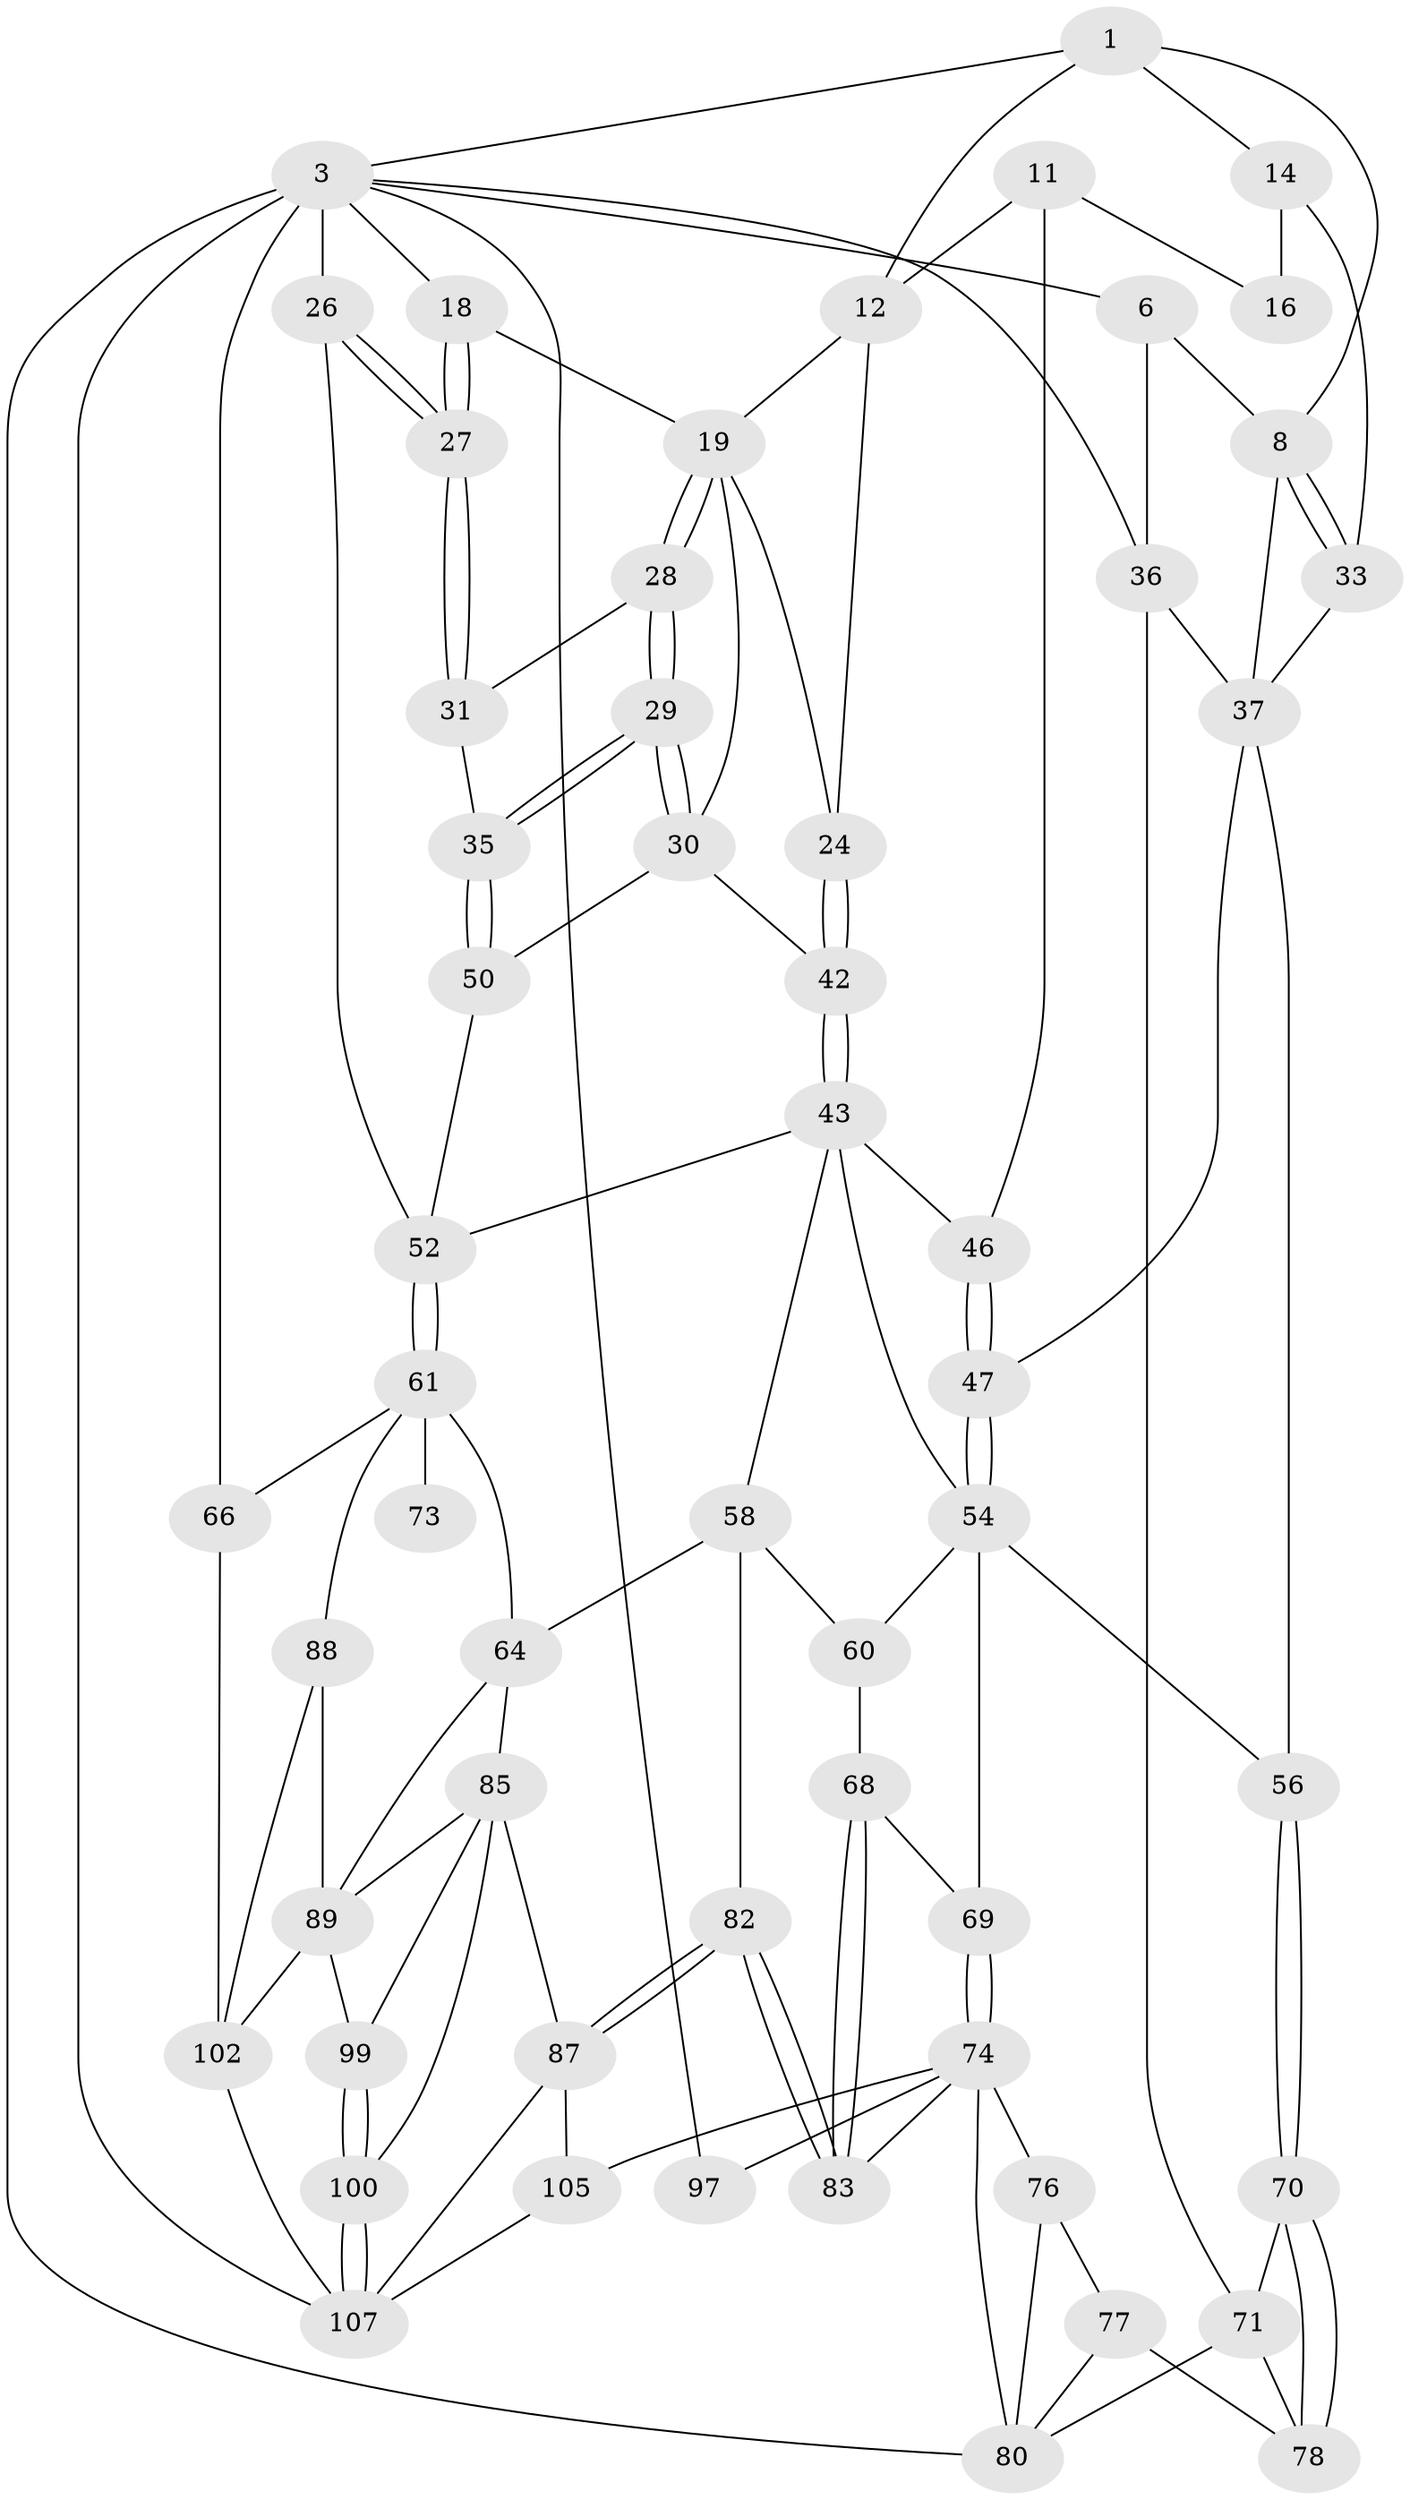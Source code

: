 // original degree distribution, {4: 0.22321428571428573, 5: 0.5267857142857143, 6: 0.22321428571428573, 3: 0.026785714285714284}
// Generated by graph-tools (version 1.1) at 2025/16/03/09/25 04:16:57]
// undirected, 56 vertices, 123 edges
graph export_dot {
graph [start="1"]
  node [color=gray90,style=filled];
  1 [pos="+0.1725621270408971+0",super="+2+7"];
  3 [pos="+0.9487925864247129+0",super="+4"];
  6 [pos="+0+0",super="+10"];
  8 [pos="+0.23052825015096925+0.12068197331122812",super="+9"];
  11 [pos="+0.5067061152813237+0.06990074445944507",super="+15"];
  12 [pos="+0.5833497679788171+0.0009000546043057098",super="+13+21"];
  14 [pos="+0.3857015660197727+0.10881959550777735",super="+17"];
  16 [pos="+0.4069823650956333+0.22818971382026468"];
  18 [pos="+0.903885929560888+0.16186219875597285"];
  19 [pos="+0.7695533357654895+0.1255839279931464",super="+20"];
  24 [pos="+0.5743267920586527+0.2824774249228104"];
  26 [pos="+1+0.3096976015323136"];
  27 [pos="+1+0.2654716985855849"];
  28 [pos="+0.7705302626667405+0.1288322702796778"];
  29 [pos="+0.7572010182180372+0.31023388152578907"];
  30 [pos="+0.6932626664227447+0.2591743328647752",super="+48"];
  31 [pos="+0.9055753031186794+0.2502009114719616",super="+32"];
  33 [pos="+0.2658370877972644+0.2373304994015265"];
  35 [pos="+0.7650323482791549+0.32185236260734285"];
  36 [pos="+0+0.30340031203093565",super="+39"];
  37 [pos="+0.1256773983574075+0.3224420173638234",super="+38+41"];
  42 [pos="+0.5536772554666107+0.3687142122812841"];
  43 [pos="+0.5444988807261697+0.3843807014919403",super="+44"];
  46 [pos="+0.47182261955176347+0.37625182735718987"];
  47 [pos="+0.23882299025442955+0.36746851772412803"];
  50 [pos="+0.7674111862623216+0.33772910254814237"];
  52 [pos="+0.8309154626818271+0.4515968640175909",super="+53"];
  54 [pos="+0.22114699965814924+0.4686276897416112",super="+57+55"];
  56 [pos="+0.16210431674254516+0.5002469989644243"];
  58 [pos="+0.5779398399734309+0.5645811030853943",super="+59"];
  60 [pos="+0.40145089347376206+0.5915728950313919"];
  61 [pos="+0.8287491660458636+0.45938823999396466",super="+67+62"];
  64 [pos="+0.7427820511268716+0.5720107758589312",super="+65"];
  66 [pos="+1+0.7262525114556396",super="+106"];
  68 [pos="+0.38576051385053217+0.6150035934078099"];
  69 [pos="+0.23971662397266863+0.6641891584928975"];
  70 [pos="+0.08079997880629398+0.5785226426586346"];
  71 [pos="+0+0.3644368932251717",super="+79"];
  73 [pos="+1+0.7167195206722771"];
  74 [pos="+0.2378877044184716+0.6715003700689148",super="+95+75"];
  76 [pos="+0.09017288585905295+0.6664142780815325"];
  77 [pos="+0.06295862486554843+0.6339151060450541"];
  78 [pos="+0.05845470886686313+0.6233683890049566"];
  80 [pos="+0+0.9324030612388422",super="+91"];
  82 [pos="+0.4605717427232503+0.7760351349262826"];
  83 [pos="+0.3846800057087891+0.7319313164688155"];
  85 [pos="+0.61040801417403+0.7158995491150002",super="+86+92"];
  87 [pos="+0.4665040020971628+0.7860814203770183",super="+104"];
  88 [pos="+0.8434909587789986+0.7685521593234725",super="+101"];
  89 [pos="+0.7907478254734498+0.747153238501706",super="+90+98"];
  97 [pos="+0.1501537135892441+0.8319339319331519"];
  99 [pos="+0.7101311459087948+0.8255234890787764"];
  100 [pos="+0.5882049175576876+0.8338244659769118"];
  102 [pos="+0.7369314539231275+0.8547835577515853",super="+108"];
  105 [pos="+0.3215373120244244+0.9506746236859008"];
  107 [pos="+0.5966970707201791+1",super="+109"];
  1 -- 3;
  1 -- 12;
  1 -- 8;
  1 -- 14;
  3 -- 18;
  3 -- 97;
  3 -- 66 [weight=3];
  3 -- 36;
  3 -- 6;
  3 -- 107;
  3 -- 80;
  3 -- 26;
  6 -- 8;
  6 -- 36;
  8 -- 33;
  8 -- 33;
  8 -- 37;
  11 -- 12 [weight=2];
  11 -- 16 [weight=2];
  11 -- 46;
  12 -- 24;
  12 -- 19;
  14 -- 16;
  14 -- 33;
  18 -- 19;
  18 -- 27;
  18 -- 27;
  19 -- 28;
  19 -- 28;
  19 -- 24;
  19 -- 30;
  24 -- 42;
  24 -- 42;
  26 -- 27;
  26 -- 27;
  26 -- 52;
  27 -- 31;
  27 -- 31;
  28 -- 29;
  28 -- 29;
  28 -- 31;
  29 -- 30;
  29 -- 30;
  29 -- 35;
  29 -- 35;
  30 -- 42;
  30 -- 50;
  31 -- 35;
  33 -- 37;
  35 -- 50;
  35 -- 50;
  36 -- 37;
  36 -- 71;
  37 -- 56;
  37 -- 47;
  42 -- 43;
  42 -- 43;
  43 -- 52;
  43 -- 46;
  43 -- 58;
  43 -- 54;
  46 -- 47;
  46 -- 47;
  47 -- 54;
  47 -- 54;
  50 -- 52;
  52 -- 61;
  52 -- 61;
  54 -- 60;
  54 -- 56;
  54 -- 69;
  56 -- 70;
  56 -- 70;
  58 -- 64;
  58 -- 60;
  58 -- 82;
  60 -- 68;
  61 -- 88 [weight=2];
  61 -- 73 [weight=3];
  61 -- 66 [weight=2];
  61 -- 64;
  64 -- 85;
  64 -- 89;
  66 -- 102;
  68 -- 69;
  68 -- 83;
  68 -- 83;
  69 -- 74;
  69 -- 74;
  70 -- 71;
  70 -- 78;
  70 -- 78;
  71 -- 80;
  71 -- 78;
  74 -- 97 [weight=2];
  74 -- 83;
  74 -- 105;
  74 -- 80;
  74 -- 76;
  76 -- 77;
  76 -- 80;
  77 -- 78;
  77 -- 80;
  82 -- 83;
  82 -- 83;
  82 -- 87;
  82 -- 87;
  85 -- 100;
  85 -- 87;
  85 -- 99;
  85 -- 89;
  87 -- 105;
  87 -- 107;
  88 -- 89;
  88 -- 102;
  89 -- 99;
  89 -- 102;
  99 -- 100;
  99 -- 100;
  100 -- 107;
  100 -- 107;
  102 -- 107;
  105 -- 107;
}
